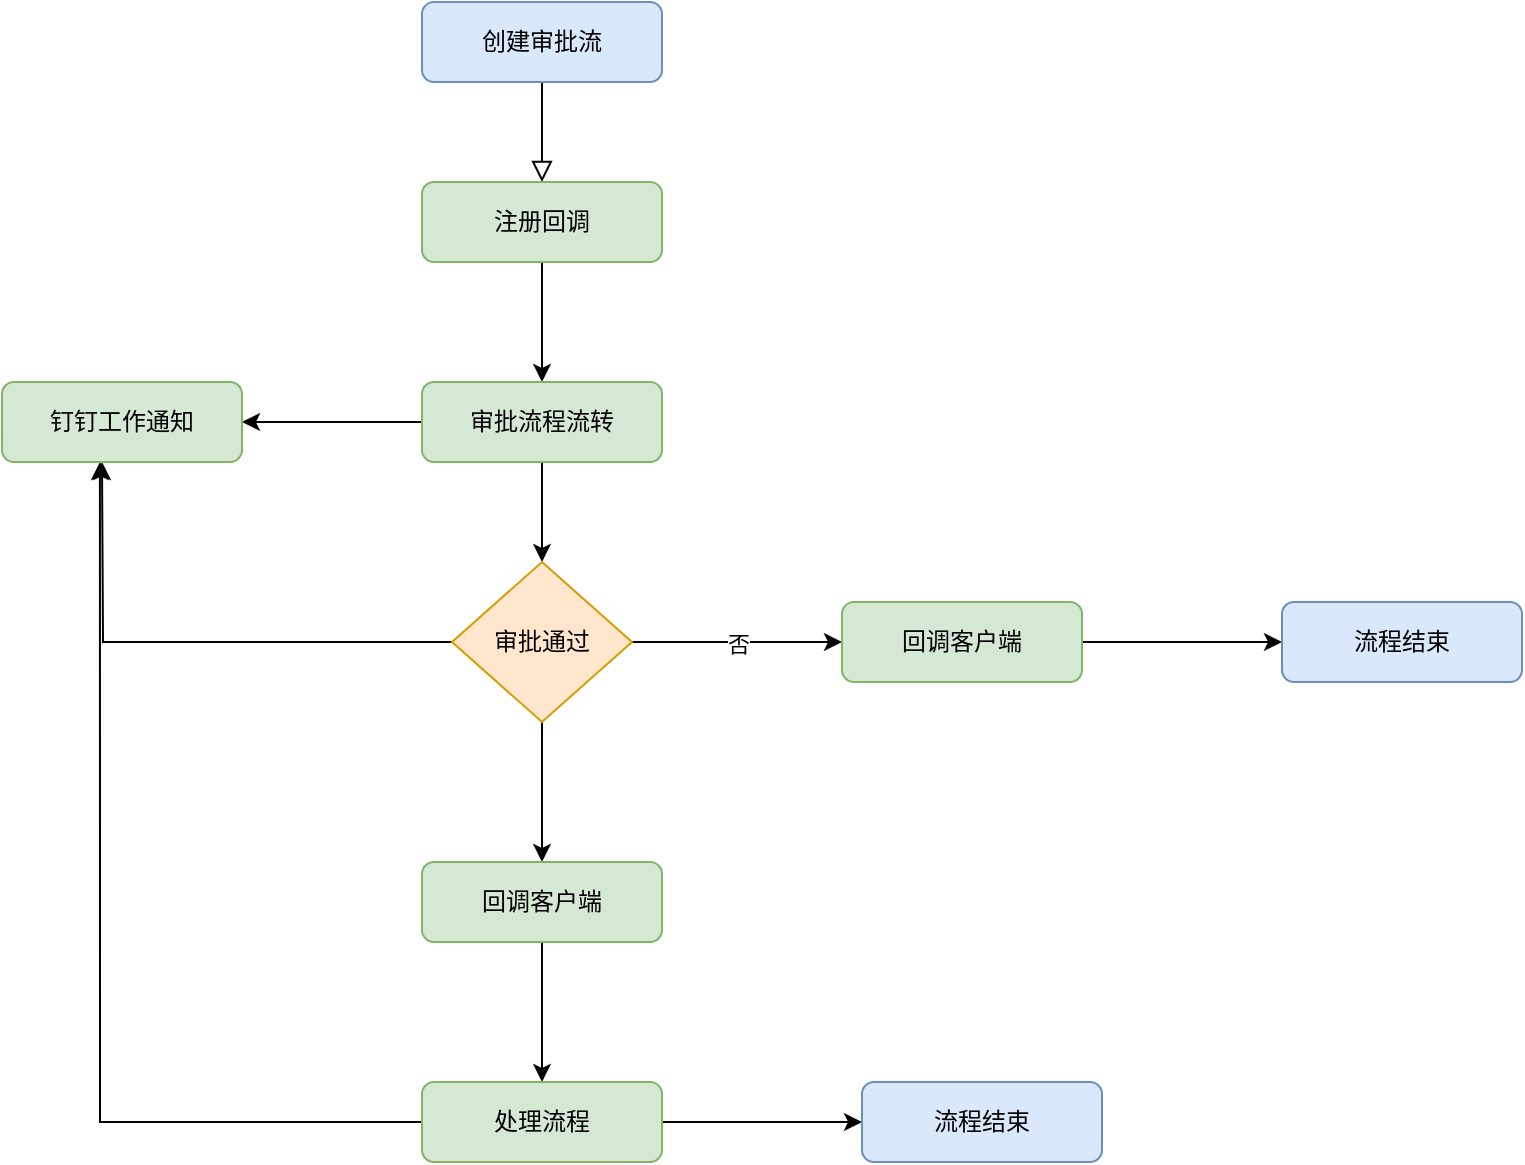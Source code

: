 <mxfile version="21.1.5" type="github">
  <diagram id="C5RBs43oDa-KdzZeNtuy" name="Page-1">
    <mxGraphModel dx="1781" dy="544" grid="1" gridSize="10" guides="1" tooltips="1" connect="1" arrows="1" fold="1" page="1" pageScale="1" pageWidth="827" pageHeight="1169" math="0" shadow="0">
      <root>
        <mxCell id="WIyWlLk6GJQsqaUBKTNV-0" />
        <mxCell id="WIyWlLk6GJQsqaUBKTNV-1" parent="WIyWlLk6GJQsqaUBKTNV-0" />
        <mxCell id="WIyWlLk6GJQsqaUBKTNV-2" value="" style="rounded=0;html=1;jettySize=auto;orthogonalLoop=1;fontSize=11;endArrow=block;endFill=0;endSize=8;strokeWidth=1;shadow=0;labelBackgroundColor=none;edgeStyle=orthogonalEdgeStyle;" parent="WIyWlLk6GJQsqaUBKTNV-1" source="WIyWlLk6GJQsqaUBKTNV-3" edge="1">
          <mxGeometry relative="1" as="geometry">
            <mxPoint x="220" y="170" as="targetPoint" />
          </mxGeometry>
        </mxCell>
        <mxCell id="WIyWlLk6GJQsqaUBKTNV-3" value="创建审批流" style="rounded=1;whiteSpace=wrap;html=1;fontSize=12;glass=0;strokeWidth=1;shadow=0;fillColor=#dae8fc;strokeColor=#6c8ebf;" parent="WIyWlLk6GJQsqaUBKTNV-1" vertex="1">
          <mxGeometry x="160" y="80" width="120" height="40" as="geometry" />
        </mxCell>
        <mxCell id="03ovAutlPkfPEPuFjSbf-4" style="edgeStyle=orthogonalEdgeStyle;rounded=0;orthogonalLoop=1;jettySize=auto;html=1;exitX=0.5;exitY=1;exitDx=0;exitDy=0;" edge="1" parent="WIyWlLk6GJQsqaUBKTNV-1" source="03ovAutlPkfPEPuFjSbf-1" target="03ovAutlPkfPEPuFjSbf-3">
          <mxGeometry relative="1" as="geometry" />
        </mxCell>
        <mxCell id="03ovAutlPkfPEPuFjSbf-1" value="注册回调" style="rounded=1;whiteSpace=wrap;html=1;fontSize=12;glass=0;strokeWidth=1;shadow=0;fillColor=#d5e8d4;strokeColor=#82b366;" vertex="1" parent="WIyWlLk6GJQsqaUBKTNV-1">
          <mxGeometry x="160" y="170" width="120" height="40" as="geometry" />
        </mxCell>
        <mxCell id="03ovAutlPkfPEPuFjSbf-6" style="edgeStyle=orthogonalEdgeStyle;rounded=0;orthogonalLoop=1;jettySize=auto;html=1;entryX=0.5;entryY=0;entryDx=0;entryDy=0;" edge="1" parent="WIyWlLk6GJQsqaUBKTNV-1" source="03ovAutlPkfPEPuFjSbf-3" target="03ovAutlPkfPEPuFjSbf-5">
          <mxGeometry relative="1" as="geometry" />
        </mxCell>
        <mxCell id="03ovAutlPkfPEPuFjSbf-19" style="edgeStyle=orthogonalEdgeStyle;rounded=0;orthogonalLoop=1;jettySize=auto;html=1;exitX=0;exitY=0.5;exitDx=0;exitDy=0;" edge="1" parent="WIyWlLk6GJQsqaUBKTNV-1" source="03ovAutlPkfPEPuFjSbf-3" target="03ovAutlPkfPEPuFjSbf-18">
          <mxGeometry relative="1" as="geometry" />
        </mxCell>
        <mxCell id="03ovAutlPkfPEPuFjSbf-3" value="审批流程流转" style="rounded=1;whiteSpace=wrap;html=1;fontSize=12;glass=0;strokeWidth=1;shadow=0;fillColor=#d5e8d4;strokeColor=#82b366;" vertex="1" parent="WIyWlLk6GJQsqaUBKTNV-1">
          <mxGeometry x="160" y="270" width="120" height="40" as="geometry" />
        </mxCell>
        <mxCell id="03ovAutlPkfPEPuFjSbf-7" value="否" style="edgeStyle=orthogonalEdgeStyle;rounded=0;orthogonalLoop=1;jettySize=auto;html=1;exitX=1;exitY=0.5;exitDx=0;exitDy=0;" edge="1" parent="WIyWlLk6GJQsqaUBKTNV-1" source="03ovAutlPkfPEPuFjSbf-5">
          <mxGeometry relative="1" as="geometry">
            <mxPoint x="370" y="400" as="targetPoint" />
          </mxGeometry>
        </mxCell>
        <mxCell id="03ovAutlPkfPEPuFjSbf-11" style="edgeStyle=orthogonalEdgeStyle;rounded=0;orthogonalLoop=1;jettySize=auto;html=1;exitX=0.5;exitY=1;exitDx=0;exitDy=0;" edge="1" parent="WIyWlLk6GJQsqaUBKTNV-1" source="03ovAutlPkfPEPuFjSbf-5">
          <mxGeometry relative="1" as="geometry">
            <mxPoint x="220" y="510" as="targetPoint" />
          </mxGeometry>
        </mxCell>
        <mxCell id="03ovAutlPkfPEPuFjSbf-21" style="edgeStyle=orthogonalEdgeStyle;rounded=0;orthogonalLoop=1;jettySize=auto;html=1;exitX=0;exitY=0.5;exitDx=0;exitDy=0;" edge="1" parent="WIyWlLk6GJQsqaUBKTNV-1" source="03ovAutlPkfPEPuFjSbf-5">
          <mxGeometry relative="1" as="geometry">
            <mxPoint y="310" as="targetPoint" />
          </mxGeometry>
        </mxCell>
        <mxCell id="03ovAutlPkfPEPuFjSbf-5" value="审批通过" style="rhombus;whiteSpace=wrap;html=1;fillColor=#ffe6cc;strokeColor=#d79b00;" vertex="1" parent="WIyWlLk6GJQsqaUBKTNV-1">
          <mxGeometry x="175" y="360" width="90" height="80" as="geometry" />
        </mxCell>
        <mxCell id="03ovAutlPkfPEPuFjSbf-10" style="edgeStyle=orthogonalEdgeStyle;rounded=0;orthogonalLoop=1;jettySize=auto;html=1;exitX=1;exitY=0.5;exitDx=0;exitDy=0;" edge="1" parent="WIyWlLk6GJQsqaUBKTNV-1" source="03ovAutlPkfPEPuFjSbf-8" target="03ovAutlPkfPEPuFjSbf-9">
          <mxGeometry relative="1" as="geometry" />
        </mxCell>
        <mxCell id="03ovAutlPkfPEPuFjSbf-8" value="回调客户端" style="rounded=1;whiteSpace=wrap;html=1;fontSize=12;glass=0;strokeWidth=1;shadow=0;fillColor=#d5e8d4;strokeColor=#82b366;" vertex="1" parent="WIyWlLk6GJQsqaUBKTNV-1">
          <mxGeometry x="370" y="380" width="120" height="40" as="geometry" />
        </mxCell>
        <mxCell id="03ovAutlPkfPEPuFjSbf-9" value="流程结束" style="rounded=1;whiteSpace=wrap;html=1;fontSize=12;glass=0;strokeWidth=1;shadow=0;fillColor=#dae8fc;strokeColor=#6c8ebf;" vertex="1" parent="WIyWlLk6GJQsqaUBKTNV-1">
          <mxGeometry x="590" y="380" width="120" height="40" as="geometry" />
        </mxCell>
        <mxCell id="03ovAutlPkfPEPuFjSbf-15" style="edgeStyle=orthogonalEdgeStyle;rounded=0;orthogonalLoop=1;jettySize=auto;html=1;exitX=0.5;exitY=1;exitDx=0;exitDy=0;entryX=0.5;entryY=0;entryDx=0;entryDy=0;" edge="1" parent="WIyWlLk6GJQsqaUBKTNV-1" source="03ovAutlPkfPEPuFjSbf-12" target="03ovAutlPkfPEPuFjSbf-14">
          <mxGeometry relative="1" as="geometry" />
        </mxCell>
        <mxCell id="03ovAutlPkfPEPuFjSbf-12" value="回调客户端" style="rounded=1;whiteSpace=wrap;html=1;fontSize=12;glass=0;strokeWidth=1;shadow=0;fillColor=#d5e8d4;strokeColor=#82b366;" vertex="1" parent="WIyWlLk6GJQsqaUBKTNV-1">
          <mxGeometry x="160" y="510" width="120" height="40" as="geometry" />
        </mxCell>
        <mxCell id="03ovAutlPkfPEPuFjSbf-17" style="edgeStyle=orthogonalEdgeStyle;rounded=0;orthogonalLoop=1;jettySize=auto;html=1;exitX=1;exitY=0.5;exitDx=0;exitDy=0;" edge="1" parent="WIyWlLk6GJQsqaUBKTNV-1" source="03ovAutlPkfPEPuFjSbf-14" target="03ovAutlPkfPEPuFjSbf-16">
          <mxGeometry relative="1" as="geometry" />
        </mxCell>
        <mxCell id="03ovAutlPkfPEPuFjSbf-20" style="edgeStyle=orthogonalEdgeStyle;rounded=0;orthogonalLoop=1;jettySize=auto;html=1;entryX=0.408;entryY=1;entryDx=0;entryDy=0;entryPerimeter=0;" edge="1" parent="WIyWlLk6GJQsqaUBKTNV-1" source="03ovAutlPkfPEPuFjSbf-14" target="03ovAutlPkfPEPuFjSbf-18">
          <mxGeometry relative="1" as="geometry" />
        </mxCell>
        <mxCell id="03ovAutlPkfPEPuFjSbf-14" value="处理流程" style="rounded=1;whiteSpace=wrap;html=1;fontSize=12;glass=0;strokeWidth=1;shadow=0;fillColor=#d5e8d4;strokeColor=#82b366;" vertex="1" parent="WIyWlLk6GJQsqaUBKTNV-1">
          <mxGeometry x="160" y="620" width="120" height="40" as="geometry" />
        </mxCell>
        <mxCell id="03ovAutlPkfPEPuFjSbf-16" value="流程结束" style="rounded=1;whiteSpace=wrap;html=1;fontSize=12;glass=0;strokeWidth=1;shadow=0;fillColor=#dae8fc;strokeColor=#6c8ebf;" vertex="1" parent="WIyWlLk6GJQsqaUBKTNV-1">
          <mxGeometry x="380" y="620" width="120" height="40" as="geometry" />
        </mxCell>
        <mxCell id="03ovAutlPkfPEPuFjSbf-18" value="钉钉工作通知" style="rounded=1;whiteSpace=wrap;html=1;fontSize=12;glass=0;strokeWidth=1;shadow=0;fillColor=#d5e8d4;strokeColor=#82b366;" vertex="1" parent="WIyWlLk6GJQsqaUBKTNV-1">
          <mxGeometry x="-50" y="270" width="120" height="40" as="geometry" />
        </mxCell>
      </root>
    </mxGraphModel>
  </diagram>
</mxfile>
